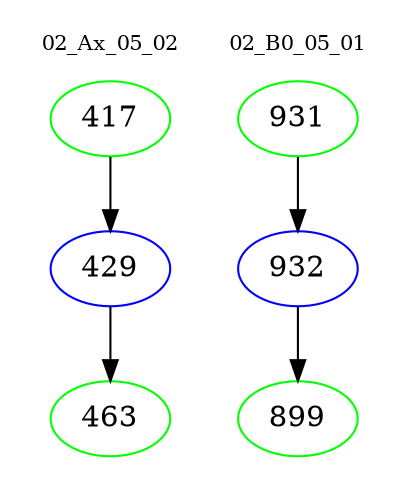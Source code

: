 digraph{
subgraph cluster_0 {
color = white
label = "02_Ax_05_02";
fontsize=10;
T0_417 [label="417", color="green"]
T0_417 -> T0_429 [color="black"]
T0_429 [label="429", color="blue"]
T0_429 -> T0_463 [color="black"]
T0_463 [label="463", color="green"]
}
subgraph cluster_1 {
color = white
label = "02_B0_05_01";
fontsize=10;
T1_931 [label="931", color="green"]
T1_931 -> T1_932 [color="black"]
T1_932 [label="932", color="blue"]
T1_932 -> T1_899 [color="black"]
T1_899 [label="899", color="green"]
}
}
